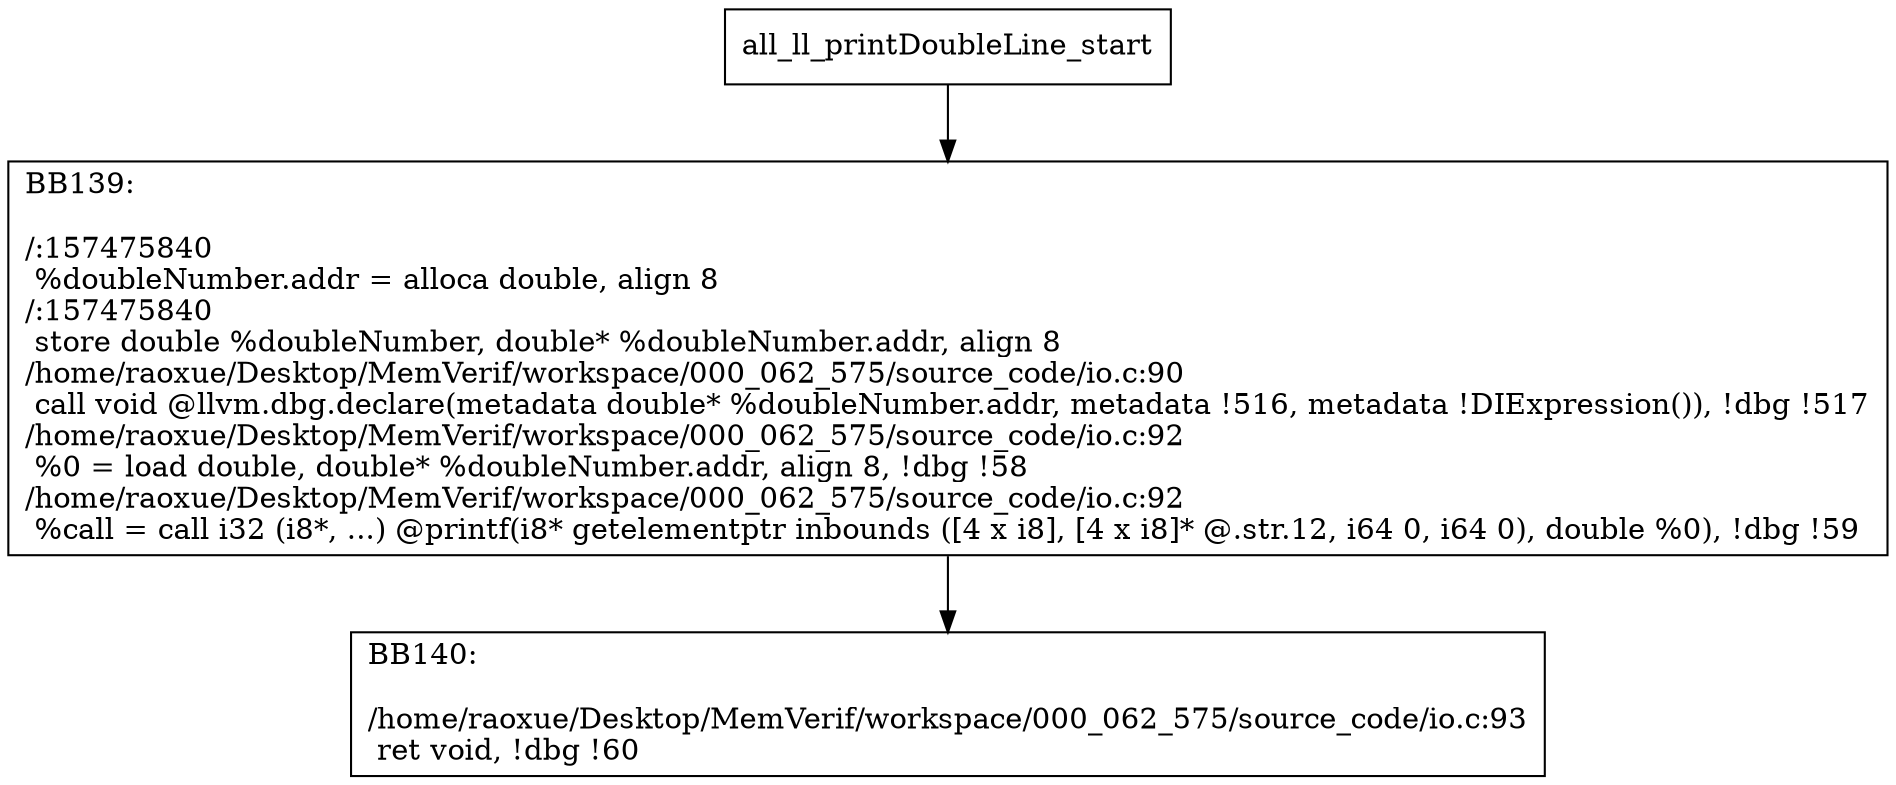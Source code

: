 digraph "CFG for'all_ll_printDoubleLine' function" {
	BBall_ll_printDoubleLine_start[shape=record,label="{all_ll_printDoubleLine_start}"];
	BBall_ll_printDoubleLine_start-> all_ll_printDoubleLineBB139;
	all_ll_printDoubleLineBB139 [shape=record, label="{BB139:\l\l/:157475840\l
  %doubleNumber.addr = alloca double, align 8\l
/:157475840\l
  store double %doubleNumber, double* %doubleNumber.addr, align 8\l
/home/raoxue/Desktop/MemVerif/workspace/000_062_575/source_code/io.c:90\l
  call void @llvm.dbg.declare(metadata double* %doubleNumber.addr, metadata !516, metadata !DIExpression()), !dbg !517\l
/home/raoxue/Desktop/MemVerif/workspace/000_062_575/source_code/io.c:92\l
  %0 = load double, double* %doubleNumber.addr, align 8, !dbg !58\l
/home/raoxue/Desktop/MemVerif/workspace/000_062_575/source_code/io.c:92\l
  %call = call i32 (i8*, ...) @printf(i8* getelementptr inbounds ([4 x i8], [4 x i8]* @.str.12, i64 0, i64 0), double %0), !dbg !59\l
}"];
	all_ll_printDoubleLineBB139-> all_ll_printDoubleLineBB140;
	all_ll_printDoubleLineBB140 [shape=record, label="{BB140:\l\l/home/raoxue/Desktop/MemVerif/workspace/000_062_575/source_code/io.c:93\l
  ret void, !dbg !60\l
}"];
}
